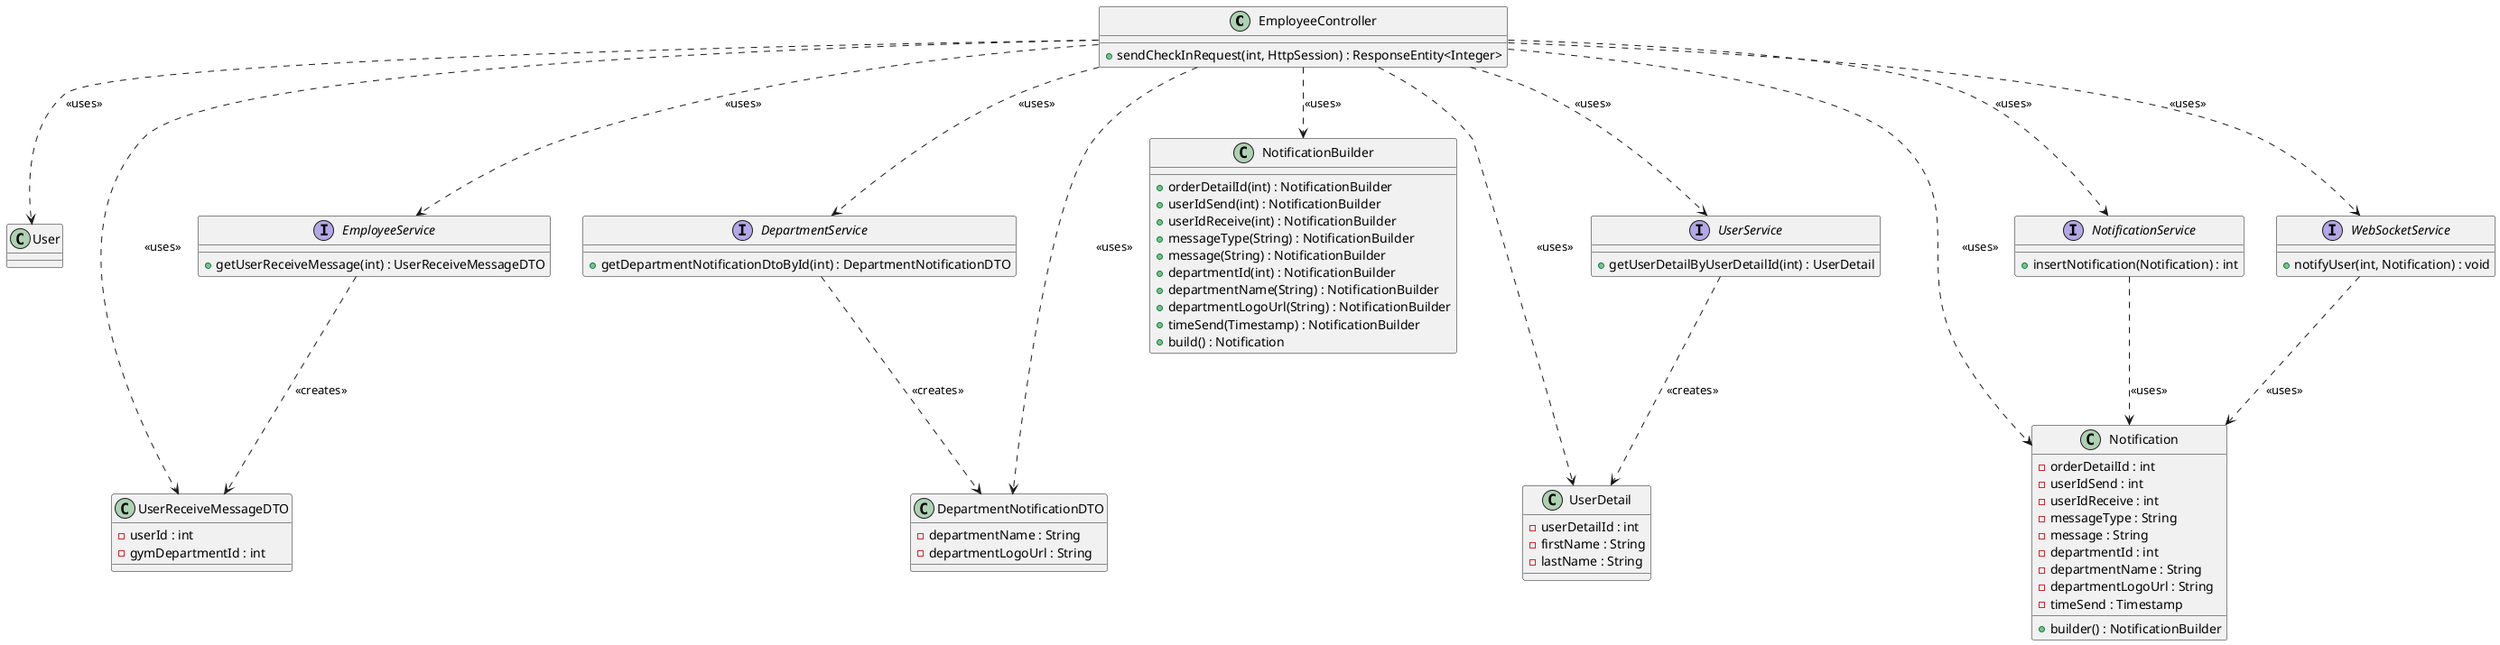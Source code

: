 @startuml
class EmployeeController {
    + sendCheckInRequest(int, HttpSession) : ResponseEntity<Integer>
}

class User {
}

class UserReceiveMessageDTO {
    - userId : int
    - gymDepartmentId : int
}

class DepartmentNotificationDTO {
    - departmentName : String
    - departmentLogoUrl : String
}

class UserDetail {
    - userDetailId : int
    - firstName : String
    - lastName : String
}

class Notification {
    - orderDetailId : int
    - userIdSend : int
    - userIdReceive : int
    - messageType : String
    - message : String
    - departmentId : int
    - departmentName : String
    - departmentLogoUrl : String
    - timeSend : Timestamp
    + builder() : NotificationBuilder
}

class NotificationBuilder {
    + orderDetailId(int) : NotificationBuilder
    + userIdSend(int) : NotificationBuilder
    + userIdReceive(int) : NotificationBuilder
    + messageType(String) : NotificationBuilder
    + message(String) : NotificationBuilder
    + departmentId(int) : NotificationBuilder
    + departmentName(String) : NotificationBuilder
    + departmentLogoUrl(String) : NotificationBuilder
    + timeSend(Timestamp) : NotificationBuilder
    + build() : Notification
}

interface EmployeeService {
    + getUserReceiveMessage(int) : UserReceiveMessageDTO
}

interface DepartmentService {
    + getDepartmentNotificationDtoById(int) : DepartmentNotificationDTO
}

interface UserService {
    + getUserDetailByUserDetailId(int) : UserDetail
}

interface NotificationService {
    + insertNotification(Notification) : int
}

interface WebSocketService {
    + notifyUser(int, Notification) : void
}

EmployeeController ..> User : <<uses>>
EmployeeController ..> UserReceiveMessageDTO : <<uses>>
EmployeeController ..> DepartmentNotificationDTO : <<uses>>
EmployeeController ..> UserDetail : <<uses>>
EmployeeController ..> Notification : <<uses>>
EmployeeController ..> NotificationBuilder : <<uses>>
EmployeeController ..> EmployeeService : <<uses>>
EmployeeController ..> DepartmentService : <<uses>>
EmployeeController ..> UserService : <<uses>>
EmployeeController ..> NotificationService : <<uses>>
EmployeeController ..> WebSocketService : <<uses>>

EmployeeService ..> UserReceiveMessageDTO : <<creates>>
DepartmentService ..> DepartmentNotificationDTO : <<creates>>
UserService ..> UserDetail : <<creates>>
NotificationService ..> Notification : <<uses>>
WebSocketService ..> Notification : <<uses>>

@enduml